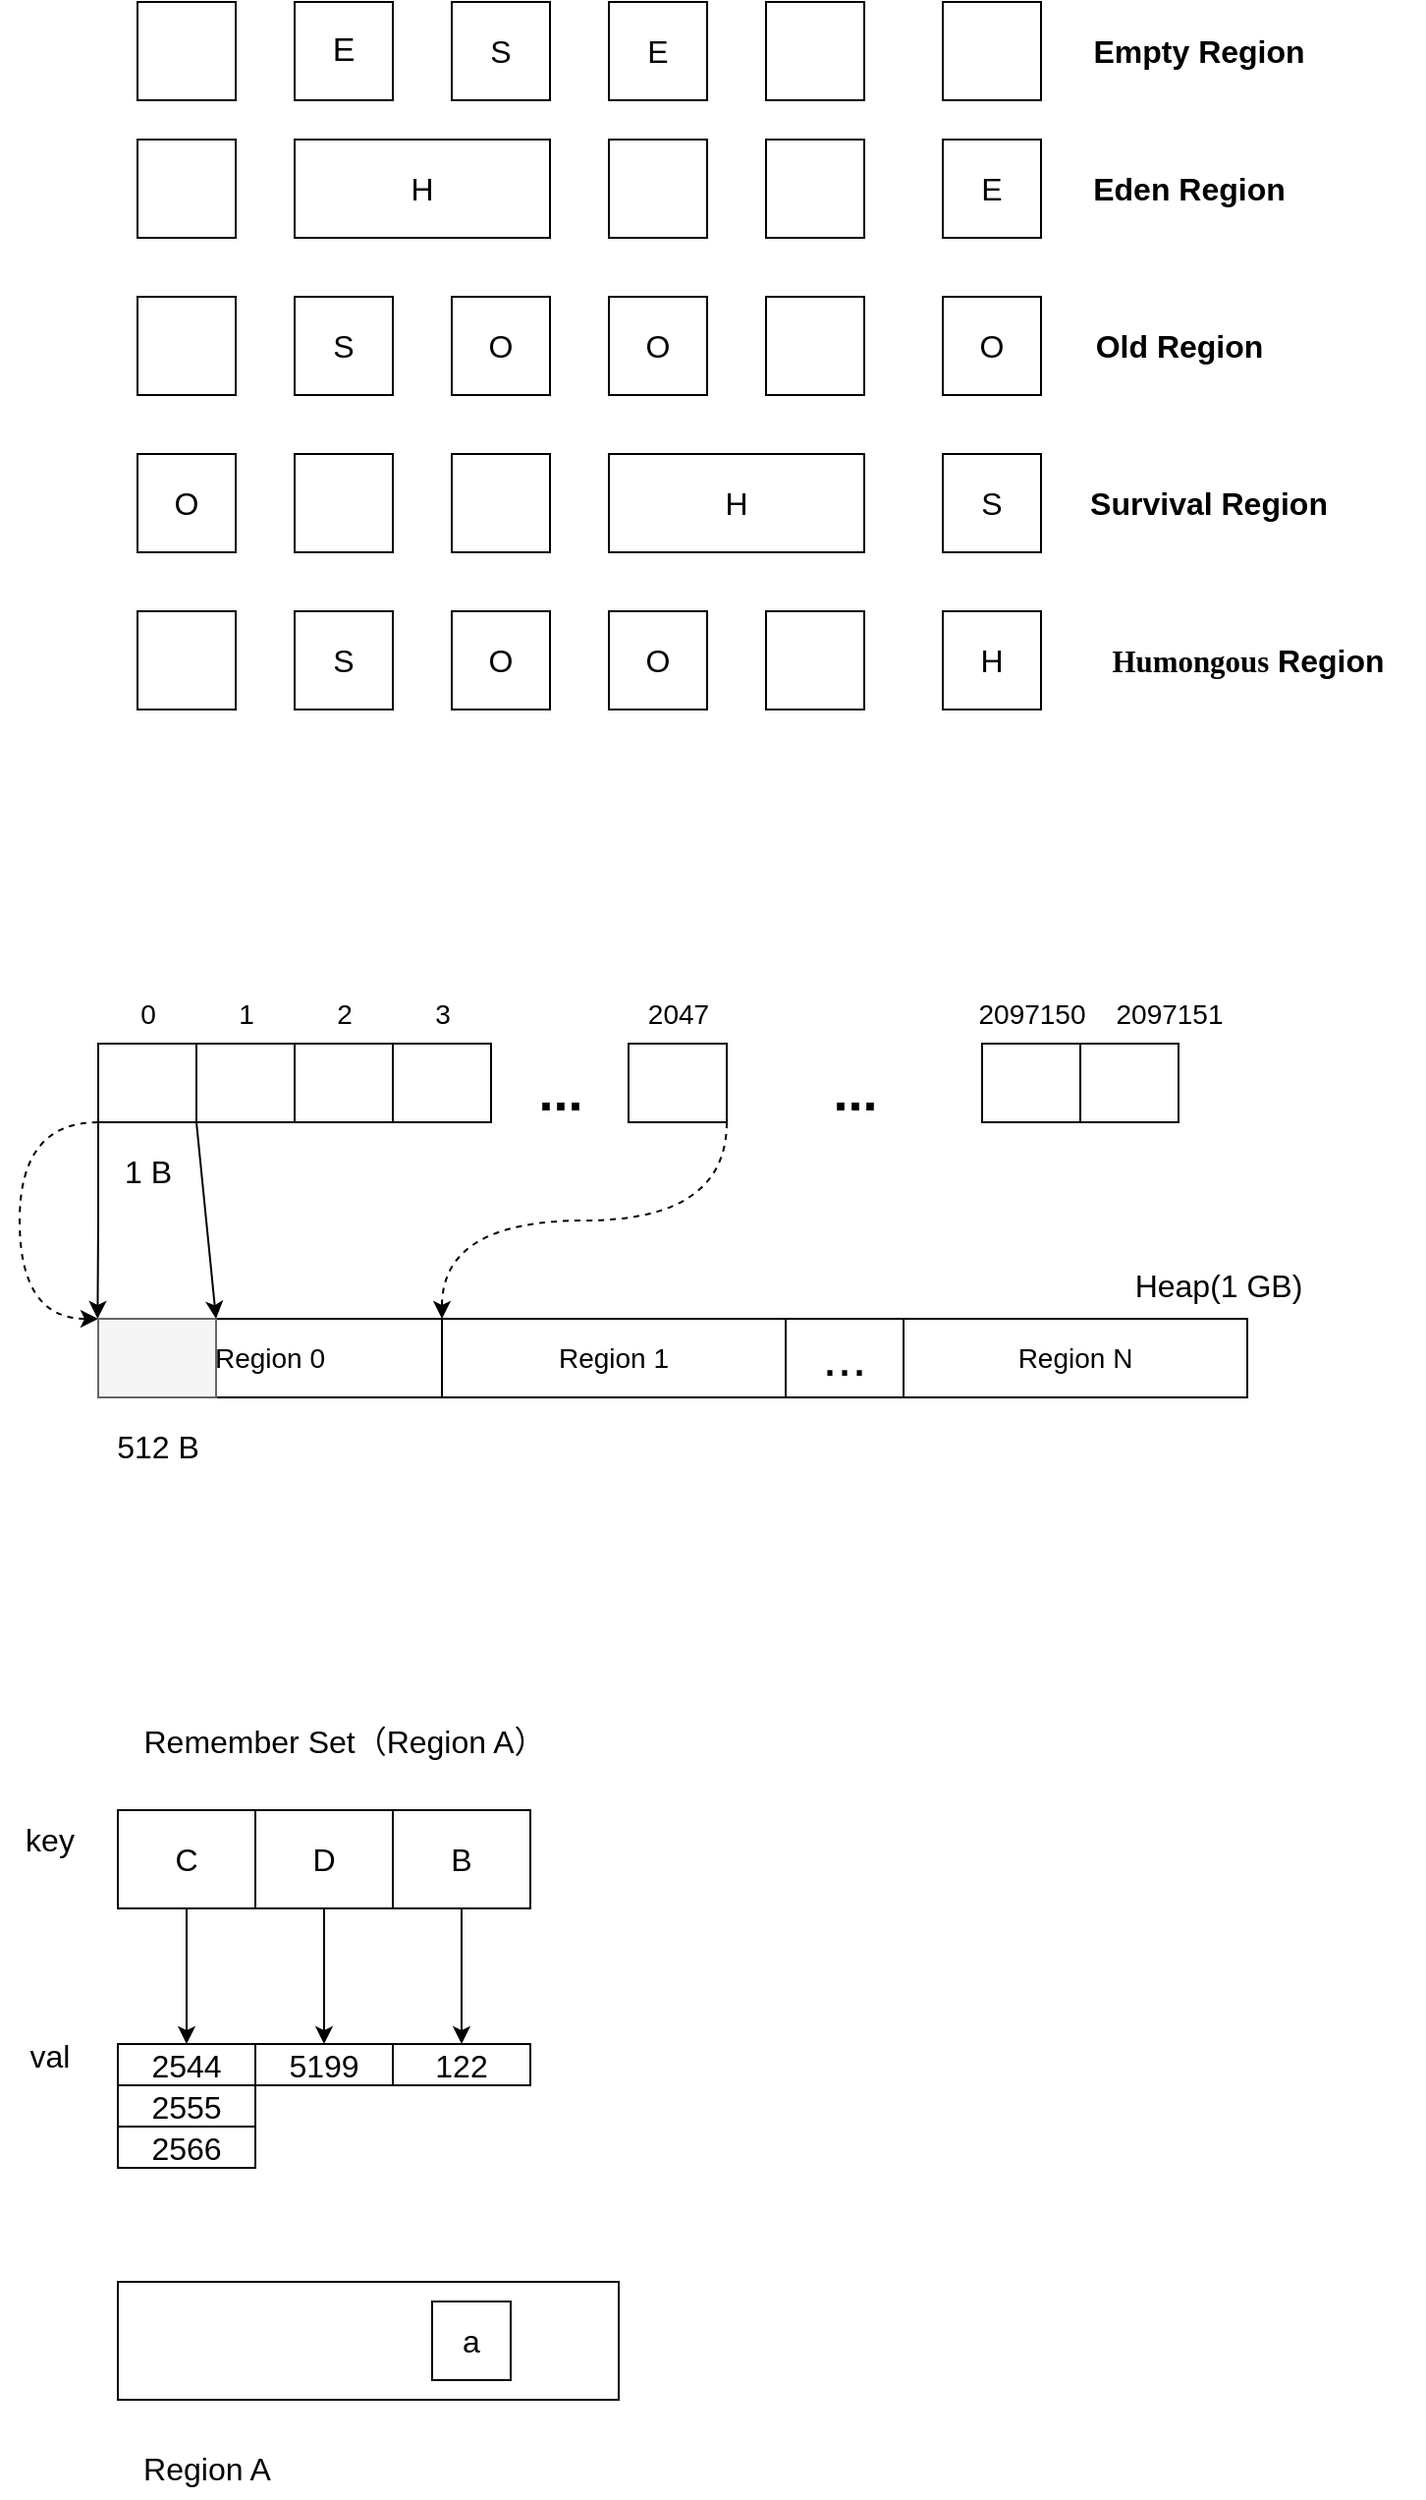 <mxfile version="26.0.11">
  <diagram name="Page-1" id="daWoOnqVL3Qvlv4FxPXX">
    <mxGraphModel dx="735" dy="1358" grid="1" gridSize="10" guides="1" tooltips="1" connect="1" arrows="1" fold="1" page="1" pageScale="1" pageWidth="827" pageHeight="1169" math="0" shadow="0">
      <root>
        <mxCell id="0" />
        <mxCell id="1" parent="0" />
        <mxCell id="U7i6rQqiulTeXCKuAOPm-2" value="" style="rounded=0;whiteSpace=wrap;html=1;shadow=0;" vertex="1" parent="1">
          <mxGeometry x="120" y="70" width="50" height="50" as="geometry" />
        </mxCell>
        <mxCell id="U7i6rQqiulTeXCKuAOPm-3" value="&lt;font style=&quot;font-size: 17px;&quot;&gt;E&lt;/font&gt;" style="rounded=0;whiteSpace=wrap;html=1;shadow=0;" vertex="1" parent="1">
          <mxGeometry x="200" y="70" width="50" height="50" as="geometry" />
        </mxCell>
        <mxCell id="U7i6rQqiulTeXCKuAOPm-4" value="S" style="rounded=0;whiteSpace=wrap;html=1;fontSize=16;shadow=0;" vertex="1" parent="1">
          <mxGeometry x="280" y="70" width="50" height="50" as="geometry" />
        </mxCell>
        <mxCell id="U7i6rQqiulTeXCKuAOPm-5" value="E" style="rounded=0;whiteSpace=wrap;html=1;fontSize=16;shadow=0;" vertex="1" parent="1">
          <mxGeometry x="360" y="70" width="50" height="50" as="geometry" />
        </mxCell>
        <mxCell id="U7i6rQqiulTeXCKuAOPm-6" value="" style="rounded=0;whiteSpace=wrap;html=1;shadow=0;" vertex="1" parent="1">
          <mxGeometry x="440" y="70" width="50" height="50" as="geometry" />
        </mxCell>
        <mxCell id="U7i6rQqiulTeXCKuAOPm-7" value="" style="rounded=0;whiteSpace=wrap;html=1;shadow=0;" vertex="1" parent="1">
          <mxGeometry x="120" y="140" width="50" height="50" as="geometry" />
        </mxCell>
        <mxCell id="U7i6rQqiulTeXCKuAOPm-8" value="H" style="rounded=0;whiteSpace=wrap;html=1;fontSize=16;shadow=0;" vertex="1" parent="1">
          <mxGeometry x="200" y="140" width="130" height="50" as="geometry" />
        </mxCell>
        <mxCell id="U7i6rQqiulTeXCKuAOPm-10" value="" style="rounded=0;whiteSpace=wrap;html=1;shadow=0;" vertex="1" parent="1">
          <mxGeometry x="360" y="140" width="50" height="50" as="geometry" />
        </mxCell>
        <mxCell id="U7i6rQqiulTeXCKuAOPm-11" value="" style="rounded=0;whiteSpace=wrap;html=1;shadow=0;" vertex="1" parent="1">
          <mxGeometry x="440" y="140" width="50" height="50" as="geometry" />
        </mxCell>
        <mxCell id="U7i6rQqiulTeXCKuAOPm-12" value="" style="rounded=0;whiteSpace=wrap;html=1;shadow=0;" vertex="1" parent="1">
          <mxGeometry x="120" y="220" width="50" height="50" as="geometry" />
        </mxCell>
        <mxCell id="U7i6rQqiulTeXCKuAOPm-13" value="S" style="rounded=0;whiteSpace=wrap;html=1;fontSize=16;shadow=0;" vertex="1" parent="1">
          <mxGeometry x="200" y="220" width="50" height="50" as="geometry" />
        </mxCell>
        <mxCell id="U7i6rQqiulTeXCKuAOPm-14" value="O" style="rounded=0;whiteSpace=wrap;html=1;fontSize=16;shadow=0;" vertex="1" parent="1">
          <mxGeometry x="280" y="220" width="50" height="50" as="geometry" />
        </mxCell>
        <mxCell id="U7i6rQqiulTeXCKuAOPm-15" value="O" style="rounded=0;whiteSpace=wrap;html=1;fontSize=16;shadow=0;" vertex="1" parent="1">
          <mxGeometry x="360" y="220" width="50" height="50" as="geometry" />
        </mxCell>
        <mxCell id="U7i6rQqiulTeXCKuAOPm-16" value="" style="rounded=0;whiteSpace=wrap;html=1;shadow=0;" vertex="1" parent="1">
          <mxGeometry x="440" y="220" width="50" height="50" as="geometry" />
        </mxCell>
        <mxCell id="U7i6rQqiulTeXCKuAOPm-17" value="O" style="rounded=0;whiteSpace=wrap;html=1;fontSize=16;shadow=0;" vertex="1" parent="1">
          <mxGeometry x="120" y="300" width="50" height="50" as="geometry" />
        </mxCell>
        <mxCell id="U7i6rQqiulTeXCKuAOPm-18" value="" style="rounded=0;whiteSpace=wrap;html=1;shadow=0;" vertex="1" parent="1">
          <mxGeometry x="200" y="300" width="50" height="50" as="geometry" />
        </mxCell>
        <mxCell id="U7i6rQqiulTeXCKuAOPm-19" value="" style="rounded=0;whiteSpace=wrap;html=1;shadow=0;" vertex="1" parent="1">
          <mxGeometry x="280" y="300" width="50" height="50" as="geometry" />
        </mxCell>
        <mxCell id="U7i6rQqiulTeXCKuAOPm-21" value="H" style="rounded=0;whiteSpace=wrap;html=1;fontSize=16;shadow=0;" vertex="1" parent="1">
          <mxGeometry x="360" y="300" width="130" height="50" as="geometry" />
        </mxCell>
        <mxCell id="U7i6rQqiulTeXCKuAOPm-22" value="" style="rounded=0;whiteSpace=wrap;html=1;shadow=0;" vertex="1" parent="1">
          <mxGeometry x="530" y="70" width="50" height="50" as="geometry" />
        </mxCell>
        <mxCell id="U7i6rQqiulTeXCKuAOPm-23" value="&lt;font style=&quot;font-size: 16px;&quot;&gt;&lt;b&gt;Empty Region&lt;/b&gt;&lt;/font&gt;" style="text;html=1;align=center;verticalAlign=middle;resizable=0;points=[];autosize=1;strokeColor=none;fillColor=none;shadow=0;" vertex="1" parent="1">
          <mxGeometry x="595" y="80" width="130" height="30" as="geometry" />
        </mxCell>
        <mxCell id="U7i6rQqiulTeXCKuAOPm-24" value="E" style="rounded=0;whiteSpace=wrap;html=1;fontSize=16;shadow=0;" vertex="1" parent="1">
          <mxGeometry x="530" y="140" width="50" height="50" as="geometry" />
        </mxCell>
        <mxCell id="U7i6rQqiulTeXCKuAOPm-25" value="&lt;font style=&quot;font-size: 16px;&quot;&gt;&lt;b&gt;Eden Region&lt;/b&gt;&lt;/font&gt;" style="text;html=1;align=center;verticalAlign=middle;resizable=0;points=[];autosize=1;strokeColor=none;fillColor=none;shadow=0;" vertex="1" parent="1">
          <mxGeometry x="595" y="150" width="120" height="30" as="geometry" />
        </mxCell>
        <mxCell id="U7i6rQqiulTeXCKuAOPm-26" value="O" style="rounded=0;whiteSpace=wrap;html=1;fontSize=16;shadow=0;" vertex="1" parent="1">
          <mxGeometry x="530" y="220" width="50" height="50" as="geometry" />
        </mxCell>
        <mxCell id="U7i6rQqiulTeXCKuAOPm-27" value="&lt;font style=&quot;font-size: 16px;&quot;&gt;&lt;b&gt;Old Region&lt;/b&gt;&lt;/font&gt;" style="text;html=1;align=center;verticalAlign=middle;resizable=0;points=[];autosize=1;strokeColor=none;fillColor=none;shadow=0;" vertex="1" parent="1">
          <mxGeometry x="595" y="230" width="110" height="30" as="geometry" />
        </mxCell>
        <mxCell id="U7i6rQqiulTeXCKuAOPm-28" value="S" style="rounded=0;whiteSpace=wrap;html=1;fontSize=16;shadow=0;" vertex="1" parent="1">
          <mxGeometry x="530" y="300" width="50" height="50" as="geometry" />
        </mxCell>
        <mxCell id="U7i6rQqiulTeXCKuAOPm-29" value="&lt;font style=&quot;font-size: 16px;&quot;&gt;&lt;b&gt;Survival Region&lt;/b&gt;&lt;/font&gt;" style="text;html=1;align=center;verticalAlign=middle;resizable=0;points=[];autosize=1;strokeColor=none;fillColor=none;shadow=0;" vertex="1" parent="1">
          <mxGeometry x="595" y="310" width="140" height="30" as="geometry" />
        </mxCell>
        <mxCell id="U7i6rQqiulTeXCKuAOPm-30" value="" style="rounded=0;whiteSpace=wrap;html=1;shadow=0;" vertex="1" parent="1">
          <mxGeometry x="120" y="380" width="50" height="50" as="geometry" />
        </mxCell>
        <mxCell id="U7i6rQqiulTeXCKuAOPm-31" value="S" style="rounded=0;whiteSpace=wrap;html=1;fontSize=16;shadow=0;" vertex="1" parent="1">
          <mxGeometry x="200" y="380" width="50" height="50" as="geometry" />
        </mxCell>
        <mxCell id="U7i6rQqiulTeXCKuAOPm-32" value="O" style="rounded=0;whiteSpace=wrap;html=1;fontSize=16;shadow=0;" vertex="1" parent="1">
          <mxGeometry x="280" y="380" width="50" height="50" as="geometry" />
        </mxCell>
        <mxCell id="U7i6rQqiulTeXCKuAOPm-33" value="O" style="rounded=0;whiteSpace=wrap;html=1;fontSize=16;shadow=0;" vertex="1" parent="1">
          <mxGeometry x="360" y="380" width="50" height="50" as="geometry" />
        </mxCell>
        <mxCell id="U7i6rQqiulTeXCKuAOPm-34" value="" style="rounded=0;whiteSpace=wrap;html=1;shadow=0;" vertex="1" parent="1">
          <mxGeometry x="440" y="380" width="50" height="50" as="geometry" />
        </mxCell>
        <mxCell id="U7i6rQqiulTeXCKuAOPm-35" value="H" style="rounded=0;whiteSpace=wrap;html=1;fontSize=16;shadow=0;" vertex="1" parent="1">
          <mxGeometry x="530" y="380" width="50" height="50" as="geometry" />
        </mxCell>
        <mxCell id="U7i6rQqiulTeXCKuAOPm-36" value="&lt;font style=&quot;font-size: 16px;&quot;&gt;&lt;b&gt;&lt;span style=&quot;font-family: 微软雅黑; font-size: 11.598pt; background-color: transparent; color: light-dark(rgb(0, 0, 0), rgb(255, 255, 255));&quot;&gt;Humongous&lt;/span&gt;&amp;nbsp;Region&lt;/b&gt;&lt;/font&gt;" style="text;html=1;align=center;verticalAlign=middle;resizable=0;points=[];autosize=1;strokeColor=none;fillColor=none;shadow=0;" vertex="1" parent="1">
          <mxGeometry x="595" y="390" width="180" height="30" as="geometry" />
        </mxCell>
        <mxCell id="U7i6rQqiulTeXCKuAOPm-64" style="edgeStyle=orthogonalEdgeStyle;rounded=0;orthogonalLoop=1;jettySize=auto;html=1;exitX=0;exitY=1;exitDx=0;exitDy=0;shadow=0;" edge="1" parent="1" source="U7i6rQqiulTeXCKuAOPm-38">
          <mxGeometry relative="1" as="geometry">
            <mxPoint x="99.71" y="740" as="targetPoint" />
          </mxGeometry>
        </mxCell>
        <mxCell id="U7i6rQqiulTeXCKuAOPm-72" style="edgeStyle=orthogonalEdgeStyle;rounded=0;orthogonalLoop=1;jettySize=auto;html=1;exitX=0;exitY=1;exitDx=0;exitDy=0;curved=1;entryX=0;entryY=0;entryDx=0;entryDy=0;dashed=1;shadow=0;" edge="1" parent="1" source="U7i6rQqiulTeXCKuAOPm-38" target="U7i6rQqiulTeXCKuAOPm-48">
          <mxGeometry relative="1" as="geometry">
            <mxPoint x="40" y="720" as="targetPoint" />
            <Array as="points">
              <mxPoint x="60" y="640" />
              <mxPoint x="60" y="740" />
            </Array>
          </mxGeometry>
        </mxCell>
        <mxCell id="U7i6rQqiulTeXCKuAOPm-38" value="" style="rounded=0;whiteSpace=wrap;html=1;shadow=0;" vertex="1" parent="1">
          <mxGeometry x="100" y="600" width="50" height="40" as="geometry" />
        </mxCell>
        <mxCell id="U7i6rQqiulTeXCKuAOPm-39" value="&lt;font style=&quot;font-size: 14px;&quot;&gt;Region 0&lt;/font&gt;" style="rounded=0;whiteSpace=wrap;html=1;shadow=0;" vertex="1" parent="1">
          <mxGeometry x="100" y="740" width="175" height="40" as="geometry" />
        </mxCell>
        <mxCell id="U7i6rQqiulTeXCKuAOPm-41" value="&lt;font style=&quot;font-size: 27px;&quot;&gt;...&lt;/font&gt;" style="rounded=0;whiteSpace=wrap;html=1;shadow=0;" vertex="1" parent="1">
          <mxGeometry x="450" y="740" width="60" height="40" as="geometry" />
        </mxCell>
        <mxCell id="U7i6rQqiulTeXCKuAOPm-43" value="&lt;font style=&quot;font-size: 14px;&quot;&gt;Region 1&lt;/font&gt;" style="rounded=0;whiteSpace=wrap;html=1;shadow=0;" vertex="1" parent="1">
          <mxGeometry x="275" y="740" width="175" height="40" as="geometry" />
        </mxCell>
        <mxCell id="U7i6rQqiulTeXCKuAOPm-44" value="&lt;font style=&quot;font-size: 14px;&quot;&gt;Region N&lt;/font&gt;" style="rounded=0;whiteSpace=wrap;html=1;shadow=0;" vertex="1" parent="1">
          <mxGeometry x="510" y="740" width="175" height="40" as="geometry" />
        </mxCell>
        <mxCell id="U7i6rQqiulTeXCKuAOPm-48" value="" style="rounded=0;whiteSpace=wrap;html=1;fillColor=#f5f5f5;fontColor=#333333;strokeColor=#666666;shadow=0;" vertex="1" parent="1">
          <mxGeometry x="100" y="740" width="60" height="40" as="geometry" />
        </mxCell>
        <mxCell id="U7i6rQqiulTeXCKuAOPm-65" style="rounded=0;orthogonalLoop=1;jettySize=auto;html=1;exitX=0;exitY=1;exitDx=0;exitDy=0;entryX=1;entryY=0;entryDx=0;entryDy=0;shadow=0;" edge="1" parent="1" source="U7i6rQqiulTeXCKuAOPm-49" target="U7i6rQqiulTeXCKuAOPm-48">
          <mxGeometry relative="1" as="geometry" />
        </mxCell>
        <mxCell id="U7i6rQqiulTeXCKuAOPm-49" value="" style="rounded=0;whiteSpace=wrap;html=1;shadow=0;" vertex="1" parent="1">
          <mxGeometry x="150" y="600" width="50" height="40" as="geometry" />
        </mxCell>
        <mxCell id="U7i6rQqiulTeXCKuAOPm-50" value="" style="rounded=0;whiteSpace=wrap;html=1;shadow=0;" vertex="1" parent="1">
          <mxGeometry x="200" y="600" width="50" height="40" as="geometry" />
        </mxCell>
        <mxCell id="U7i6rQqiulTeXCKuAOPm-51" value="" style="rounded=0;whiteSpace=wrap;html=1;shadow=0;" vertex="1" parent="1">
          <mxGeometry x="250" y="600" width="50" height="40" as="geometry" />
        </mxCell>
        <mxCell id="U7i6rQqiulTeXCKuAOPm-52" value="&lt;font style=&quot;font-size: 27px;&quot;&gt;&lt;b&gt;...&lt;/b&gt;&lt;/font&gt;" style="text;html=1;align=center;verticalAlign=middle;resizable=0;points=[];autosize=1;strokeColor=none;fillColor=none;shadow=0;" vertex="1" parent="1">
          <mxGeometry x="310" y="600" width="50" height="50" as="geometry" />
        </mxCell>
        <mxCell id="U7i6rQqiulTeXCKuAOPm-73" style="edgeStyle=orthogonalEdgeStyle;rounded=0;orthogonalLoop=1;jettySize=auto;html=1;exitX=1;exitY=1;exitDx=0;exitDy=0;entryX=0;entryY=0;entryDx=0;entryDy=0;curved=1;dashed=1;shadow=0;" edge="1" parent="1" source="U7i6rQqiulTeXCKuAOPm-53" target="U7i6rQqiulTeXCKuAOPm-43">
          <mxGeometry relative="1" as="geometry" />
        </mxCell>
        <mxCell id="U7i6rQqiulTeXCKuAOPm-53" value="" style="rounded=0;whiteSpace=wrap;html=1;shadow=0;" vertex="1" parent="1">
          <mxGeometry x="370" y="600" width="50" height="40" as="geometry" />
        </mxCell>
        <mxCell id="U7i6rQqiulTeXCKuAOPm-54" value="" style="rounded=0;whiteSpace=wrap;html=1;shadow=0;" vertex="1" parent="1">
          <mxGeometry x="550" y="600" width="50" height="40" as="geometry" />
        </mxCell>
        <mxCell id="U7i6rQqiulTeXCKuAOPm-55" value="" style="rounded=0;whiteSpace=wrap;html=1;shadow=0;" vertex="1" parent="1">
          <mxGeometry x="600" y="600" width="50" height="40" as="geometry" />
        </mxCell>
        <mxCell id="U7i6rQqiulTeXCKuAOPm-56" value="&lt;font style=&quot;font-size: 27px;&quot;&gt;&lt;b&gt;...&lt;/b&gt;&lt;/font&gt;" style="text;html=1;align=center;verticalAlign=middle;resizable=0;points=[];autosize=1;strokeColor=none;fillColor=none;shadow=0;" vertex="1" parent="1">
          <mxGeometry x="460" y="600" width="50" height="50" as="geometry" />
        </mxCell>
        <mxCell id="U7i6rQqiulTeXCKuAOPm-58" value="&lt;font style=&quot;font-size: 16px;&quot;&gt;1 B&lt;/font&gt;" style="text;html=1;align=center;verticalAlign=middle;resizable=0;points=[];autosize=1;strokeColor=none;fillColor=none;shadow=0;" vertex="1" parent="1">
          <mxGeometry x="100" y="650" width="50" height="30" as="geometry" />
        </mxCell>
        <mxCell id="U7i6rQqiulTeXCKuAOPm-59" value="&lt;font style=&quot;font-size: 16px;&quot;&gt;512 B&lt;/font&gt;" style="text;html=1;align=center;verticalAlign=middle;resizable=0;points=[];autosize=1;strokeColor=none;fillColor=none;shadow=0;" vertex="1" parent="1">
          <mxGeometry x="95" y="790" width="70" height="30" as="geometry" />
        </mxCell>
        <mxCell id="U7i6rQqiulTeXCKuAOPm-66" value="&lt;font style=&quot;font-size: 14px;&quot;&gt;0&lt;/font&gt;" style="text;html=1;align=center;verticalAlign=middle;resizable=0;points=[];autosize=1;strokeColor=none;fillColor=none;shadow=0;" vertex="1" parent="1">
          <mxGeometry x="110" y="570" width="30" height="30" as="geometry" />
        </mxCell>
        <mxCell id="U7i6rQqiulTeXCKuAOPm-67" value="&lt;font style=&quot;font-size: 14px;&quot;&gt;1&lt;/font&gt;" style="text;html=1;align=center;verticalAlign=middle;resizable=0;points=[];autosize=1;strokeColor=none;fillColor=none;shadow=0;" vertex="1" parent="1">
          <mxGeometry x="160" y="570" width="30" height="30" as="geometry" />
        </mxCell>
        <mxCell id="U7i6rQqiulTeXCKuAOPm-68" value="&lt;font style=&quot;font-size: 14px;&quot;&gt;2&lt;/font&gt;" style="text;html=1;align=center;verticalAlign=middle;resizable=0;points=[];autosize=1;strokeColor=none;fillColor=none;shadow=0;" vertex="1" parent="1">
          <mxGeometry x="210" y="570" width="30" height="30" as="geometry" />
        </mxCell>
        <mxCell id="U7i6rQqiulTeXCKuAOPm-69" value="&lt;font style=&quot;font-size: 14px;&quot;&gt;3&lt;/font&gt;" style="text;html=1;align=center;verticalAlign=middle;resizable=0;points=[];autosize=1;strokeColor=none;fillColor=none;shadow=0;" vertex="1" parent="1">
          <mxGeometry x="260" y="570" width="30" height="30" as="geometry" />
        </mxCell>
        <mxCell id="U7i6rQqiulTeXCKuAOPm-71" value="&lt;font style=&quot;font-size: 14px;&quot;&gt;2047&lt;/font&gt;" style="text;html=1;align=center;verticalAlign=middle;resizable=0;points=[];autosize=1;strokeColor=none;fillColor=none;shadow=0;" vertex="1" parent="1">
          <mxGeometry x="370" y="570" width="50" height="30" as="geometry" />
        </mxCell>
        <mxCell id="U7i6rQqiulTeXCKuAOPm-74" value="&lt;font style=&quot;font-size: 14px;&quot;&gt;2097150&lt;/font&gt;" style="text;html=1;align=center;verticalAlign=middle;resizable=0;points=[];autosize=1;strokeColor=none;fillColor=none;shadow=0;" vertex="1" parent="1">
          <mxGeometry x="535" y="569.5" width="80" height="30" as="geometry" />
        </mxCell>
        <mxCell id="U7i6rQqiulTeXCKuAOPm-75" value="&lt;font style=&quot;font-size: 14px;&quot;&gt;2097151&lt;/font&gt;" style="text;html=1;align=center;verticalAlign=middle;resizable=0;points=[];autosize=1;strokeColor=none;fillColor=none;shadow=0;" vertex="1" parent="1">
          <mxGeometry x="605" y="569.5" width="80" height="30" as="geometry" />
        </mxCell>
        <mxCell id="U7i6rQqiulTeXCKuAOPm-76" value="&lt;font style=&quot;font-size: 16px;&quot;&gt;Heap(1 GB)&lt;/font&gt;" style="text;html=1;align=center;verticalAlign=middle;resizable=0;points=[];autosize=1;strokeColor=none;fillColor=none;" vertex="1" parent="1">
          <mxGeometry x="615" y="708" width="110" height="30" as="geometry" />
        </mxCell>
        <mxCell id="U7i6rQqiulTeXCKuAOPm-92" style="edgeStyle=orthogonalEdgeStyle;rounded=0;orthogonalLoop=1;jettySize=auto;html=1;exitX=0.5;exitY=1;exitDx=0;exitDy=0;entryX=0.5;entryY=0;entryDx=0;entryDy=0;" edge="1" parent="1" source="U7i6rQqiulTeXCKuAOPm-80" target="U7i6rQqiulTeXCKuAOPm-85">
          <mxGeometry relative="1" as="geometry" />
        </mxCell>
        <mxCell id="U7i6rQqiulTeXCKuAOPm-80" value="&lt;font style=&quot;font-size: 16px;&quot;&gt;C&lt;/font&gt;" style="rounded=0;whiteSpace=wrap;html=1;" vertex="1" parent="1">
          <mxGeometry x="110" y="990" width="70" height="50" as="geometry" />
        </mxCell>
        <mxCell id="U7i6rQqiulTeXCKuAOPm-91" style="edgeStyle=orthogonalEdgeStyle;rounded=0;orthogonalLoop=1;jettySize=auto;html=1;exitX=0.5;exitY=1;exitDx=0;exitDy=0;entryX=0.5;entryY=0;entryDx=0;entryDy=0;" edge="1" parent="1" source="U7i6rQqiulTeXCKuAOPm-81" target="U7i6rQqiulTeXCKuAOPm-88">
          <mxGeometry relative="1" as="geometry" />
        </mxCell>
        <mxCell id="U7i6rQqiulTeXCKuAOPm-81" value="&lt;font style=&quot;font-size: 16px;&quot;&gt;D&lt;/font&gt;" style="rounded=0;whiteSpace=wrap;html=1;" vertex="1" parent="1">
          <mxGeometry x="180" y="990" width="70" height="50" as="geometry" />
        </mxCell>
        <mxCell id="U7i6rQqiulTeXCKuAOPm-90" style="edgeStyle=orthogonalEdgeStyle;rounded=0;orthogonalLoop=1;jettySize=auto;html=1;exitX=0.5;exitY=1;exitDx=0;exitDy=0;entryX=0.5;entryY=0;entryDx=0;entryDy=0;" edge="1" parent="1" source="U7i6rQqiulTeXCKuAOPm-82" target="U7i6rQqiulTeXCKuAOPm-89">
          <mxGeometry relative="1" as="geometry" />
        </mxCell>
        <mxCell id="U7i6rQqiulTeXCKuAOPm-82" value="&lt;font style=&quot;font-size: 16px;&quot;&gt;B&lt;/font&gt;" style="rounded=0;whiteSpace=wrap;html=1;" vertex="1" parent="1">
          <mxGeometry x="250" y="990" width="70" height="50" as="geometry" />
        </mxCell>
        <mxCell id="U7i6rQqiulTeXCKuAOPm-83" value="&lt;font style=&quot;font-size: 16px;&quot;&gt;Remember Set（Region A）&lt;/font&gt;" style="text;html=1;align=center;verticalAlign=middle;resizable=0;points=[];autosize=1;strokeColor=none;fillColor=none;" vertex="1" parent="1">
          <mxGeometry x="110" y="940" width="230" height="30" as="geometry" />
        </mxCell>
        <mxCell id="U7i6rQqiulTeXCKuAOPm-84" value="&lt;font style=&quot;font-size: 16px;&quot;&gt;key&lt;/font&gt;" style="text;html=1;align=center;verticalAlign=middle;resizable=0;points=[];autosize=1;strokeColor=none;fillColor=none;" vertex="1" parent="1">
          <mxGeometry x="50" y="990" width="50" height="30" as="geometry" />
        </mxCell>
        <mxCell id="U7i6rQqiulTeXCKuAOPm-85" value="&lt;font style=&quot;font-size: 16px;&quot;&gt;2544&lt;/font&gt;" style="rounded=0;whiteSpace=wrap;html=1;" vertex="1" parent="1">
          <mxGeometry x="110" y="1109" width="70" height="21" as="geometry" />
        </mxCell>
        <mxCell id="U7i6rQqiulTeXCKuAOPm-86" value="&lt;font style=&quot;font-size: 16px;&quot;&gt;2555&lt;/font&gt;" style="rounded=0;whiteSpace=wrap;html=1;" vertex="1" parent="1">
          <mxGeometry x="110" y="1130" width="70" height="21" as="geometry" />
        </mxCell>
        <mxCell id="U7i6rQqiulTeXCKuAOPm-87" value="&lt;font style=&quot;font-size: 16px;&quot;&gt;2566&lt;/font&gt;" style="rounded=0;whiteSpace=wrap;html=1;" vertex="1" parent="1">
          <mxGeometry x="110" y="1151" width="70" height="21" as="geometry" />
        </mxCell>
        <mxCell id="U7i6rQqiulTeXCKuAOPm-88" value="&lt;font style=&quot;font-size: 16px;&quot;&gt;5199&lt;/font&gt;" style="rounded=0;whiteSpace=wrap;html=1;" vertex="1" parent="1">
          <mxGeometry x="180" y="1109" width="70" height="21" as="geometry" />
        </mxCell>
        <mxCell id="U7i6rQqiulTeXCKuAOPm-89" value="&lt;font style=&quot;font-size: 16px;&quot;&gt;122&lt;/font&gt;" style="rounded=0;whiteSpace=wrap;html=1;" vertex="1" parent="1">
          <mxGeometry x="250" y="1109" width="70" height="21" as="geometry" />
        </mxCell>
        <mxCell id="U7i6rQqiulTeXCKuAOPm-93" value="&lt;font style=&quot;font-size: 16px;&quot;&gt;val&lt;/font&gt;" style="text;html=1;align=center;verticalAlign=middle;resizable=0;points=[];autosize=1;strokeColor=none;fillColor=none;" vertex="1" parent="1">
          <mxGeometry x="55" y="1100" width="40" height="30" as="geometry" />
        </mxCell>
        <mxCell id="U7i6rQqiulTeXCKuAOPm-94" value="" style="rounded=0;whiteSpace=wrap;html=1;" vertex="1" parent="1">
          <mxGeometry x="110" y="1230" width="255" height="60" as="geometry" />
        </mxCell>
        <mxCell id="U7i6rQqiulTeXCKuAOPm-95" value="&lt;font style=&quot;font-size: 16px;&quot;&gt;Region A&lt;/font&gt;" style="text;html=1;align=center;verticalAlign=middle;resizable=0;points=[];autosize=1;strokeColor=none;fillColor=none;" vertex="1" parent="1">
          <mxGeometry x="110" y="1310" width="90" height="30" as="geometry" />
        </mxCell>
        <mxCell id="U7i6rQqiulTeXCKuAOPm-96" value="&lt;font style=&quot;font-size: 16px;&quot;&gt;a&lt;/font&gt;" style="rounded=0;whiteSpace=wrap;html=1;" vertex="1" parent="1">
          <mxGeometry x="270" y="1240" width="40" height="40" as="geometry" />
        </mxCell>
      </root>
    </mxGraphModel>
  </diagram>
</mxfile>
